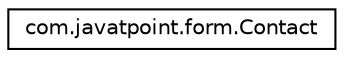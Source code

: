 digraph "Graphical Class Hierarchy"
{
  edge [fontname="Helvetica",fontsize="10",labelfontname="Helvetica",labelfontsize="10"];
  node [fontname="Helvetica",fontsize="10",shape=record];
  rankdir="LR";
  Node0 [label="com.javatpoint.form.Contact",height=0.2,width=0.4,color="black", fillcolor="white", style="filled",URL="$classcom_1_1javatpoint_1_1form_1_1_contact.html"];
}
